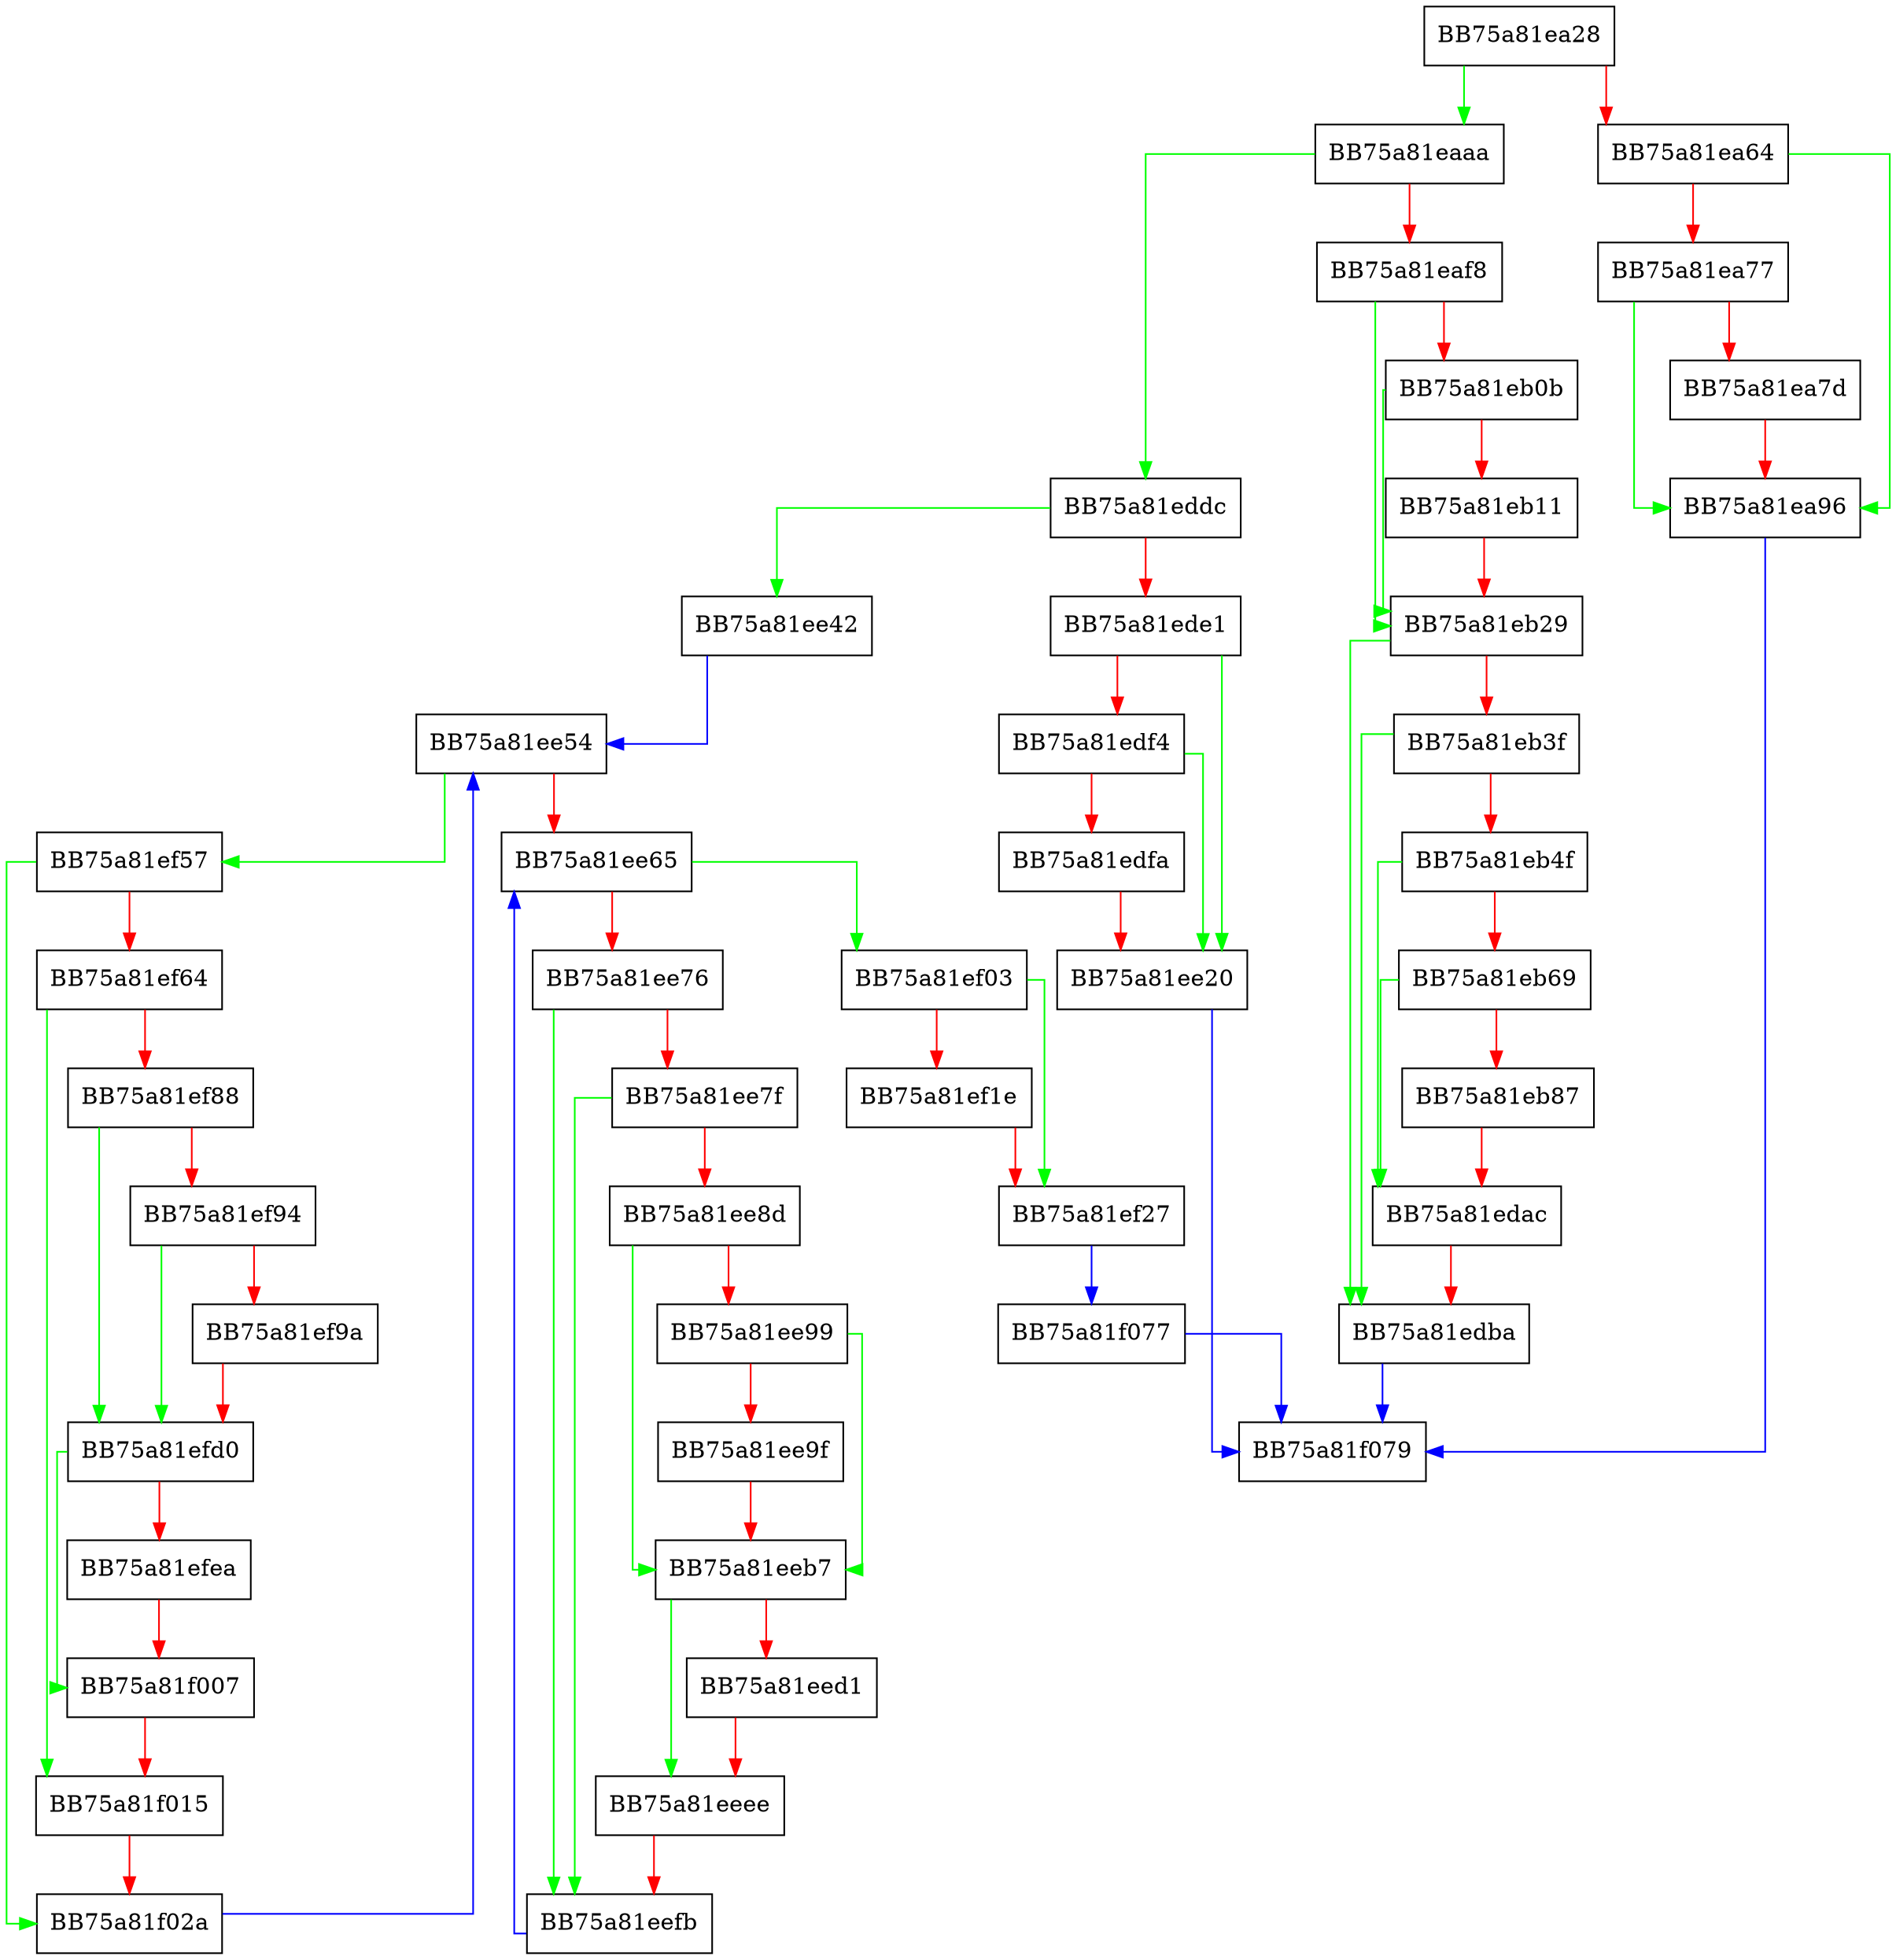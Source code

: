 digraph QueueRtpNotificationEx {
  node [shape="box"];
  graph [splines=ortho];
  BB75a81ea28 -> BB75a81eaaa [color="green"];
  BB75a81ea28 -> BB75a81ea64 [color="red"];
  BB75a81ea64 -> BB75a81ea96 [color="green"];
  BB75a81ea64 -> BB75a81ea77 [color="red"];
  BB75a81ea77 -> BB75a81ea96 [color="green"];
  BB75a81ea77 -> BB75a81ea7d [color="red"];
  BB75a81ea7d -> BB75a81ea96 [color="red"];
  BB75a81ea96 -> BB75a81f079 [color="blue"];
  BB75a81eaaa -> BB75a81eddc [color="green"];
  BB75a81eaaa -> BB75a81eaf8 [color="red"];
  BB75a81eaf8 -> BB75a81eb29 [color="green"];
  BB75a81eaf8 -> BB75a81eb0b [color="red"];
  BB75a81eb0b -> BB75a81eb29 [color="green"];
  BB75a81eb0b -> BB75a81eb11 [color="red"];
  BB75a81eb11 -> BB75a81eb29 [color="red"];
  BB75a81eb29 -> BB75a81edba [color="green"];
  BB75a81eb29 -> BB75a81eb3f [color="red"];
  BB75a81eb3f -> BB75a81edba [color="green"];
  BB75a81eb3f -> BB75a81eb4f [color="red"];
  BB75a81eb4f -> BB75a81edac [color="green"];
  BB75a81eb4f -> BB75a81eb69 [color="red"];
  BB75a81eb69 -> BB75a81edac [color="green"];
  BB75a81eb69 -> BB75a81eb87 [color="red"];
  BB75a81eb87 -> BB75a81edac [color="red"];
  BB75a81edac -> BB75a81edba [color="red"];
  BB75a81edba -> BB75a81f079 [color="blue"];
  BB75a81eddc -> BB75a81ee42 [color="green"];
  BB75a81eddc -> BB75a81ede1 [color="red"];
  BB75a81ede1 -> BB75a81ee20 [color="green"];
  BB75a81ede1 -> BB75a81edf4 [color="red"];
  BB75a81edf4 -> BB75a81ee20 [color="green"];
  BB75a81edf4 -> BB75a81edfa [color="red"];
  BB75a81edfa -> BB75a81ee20 [color="red"];
  BB75a81ee20 -> BB75a81f079 [color="blue"];
  BB75a81ee42 -> BB75a81ee54 [color="blue"];
  BB75a81ee54 -> BB75a81ef57 [color="green"];
  BB75a81ee54 -> BB75a81ee65 [color="red"];
  BB75a81ee65 -> BB75a81ef03 [color="green"];
  BB75a81ee65 -> BB75a81ee76 [color="red"];
  BB75a81ee76 -> BB75a81eefb [color="green"];
  BB75a81ee76 -> BB75a81ee7f [color="red"];
  BB75a81ee7f -> BB75a81eefb [color="green"];
  BB75a81ee7f -> BB75a81ee8d [color="red"];
  BB75a81ee8d -> BB75a81eeb7 [color="green"];
  BB75a81ee8d -> BB75a81ee99 [color="red"];
  BB75a81ee99 -> BB75a81eeb7 [color="green"];
  BB75a81ee99 -> BB75a81ee9f [color="red"];
  BB75a81ee9f -> BB75a81eeb7 [color="red"];
  BB75a81eeb7 -> BB75a81eeee [color="green"];
  BB75a81eeb7 -> BB75a81eed1 [color="red"];
  BB75a81eed1 -> BB75a81eeee [color="red"];
  BB75a81eeee -> BB75a81eefb [color="red"];
  BB75a81eefb -> BB75a81ee65 [color="blue"];
  BB75a81ef03 -> BB75a81ef27 [color="green"];
  BB75a81ef03 -> BB75a81ef1e [color="red"];
  BB75a81ef1e -> BB75a81ef27 [color="red"];
  BB75a81ef27 -> BB75a81f077 [color="blue"];
  BB75a81ef57 -> BB75a81f02a [color="green"];
  BB75a81ef57 -> BB75a81ef64 [color="red"];
  BB75a81ef64 -> BB75a81f015 [color="green"];
  BB75a81ef64 -> BB75a81ef88 [color="red"];
  BB75a81ef88 -> BB75a81efd0 [color="green"];
  BB75a81ef88 -> BB75a81ef94 [color="red"];
  BB75a81ef94 -> BB75a81efd0 [color="green"];
  BB75a81ef94 -> BB75a81ef9a [color="red"];
  BB75a81ef9a -> BB75a81efd0 [color="red"];
  BB75a81efd0 -> BB75a81f007 [color="green"];
  BB75a81efd0 -> BB75a81efea [color="red"];
  BB75a81efea -> BB75a81f007 [color="red"];
  BB75a81f007 -> BB75a81f015 [color="red"];
  BB75a81f015 -> BB75a81f02a [color="red"];
  BB75a81f02a -> BB75a81ee54 [color="blue"];
  BB75a81f077 -> BB75a81f079 [color="blue"];
}